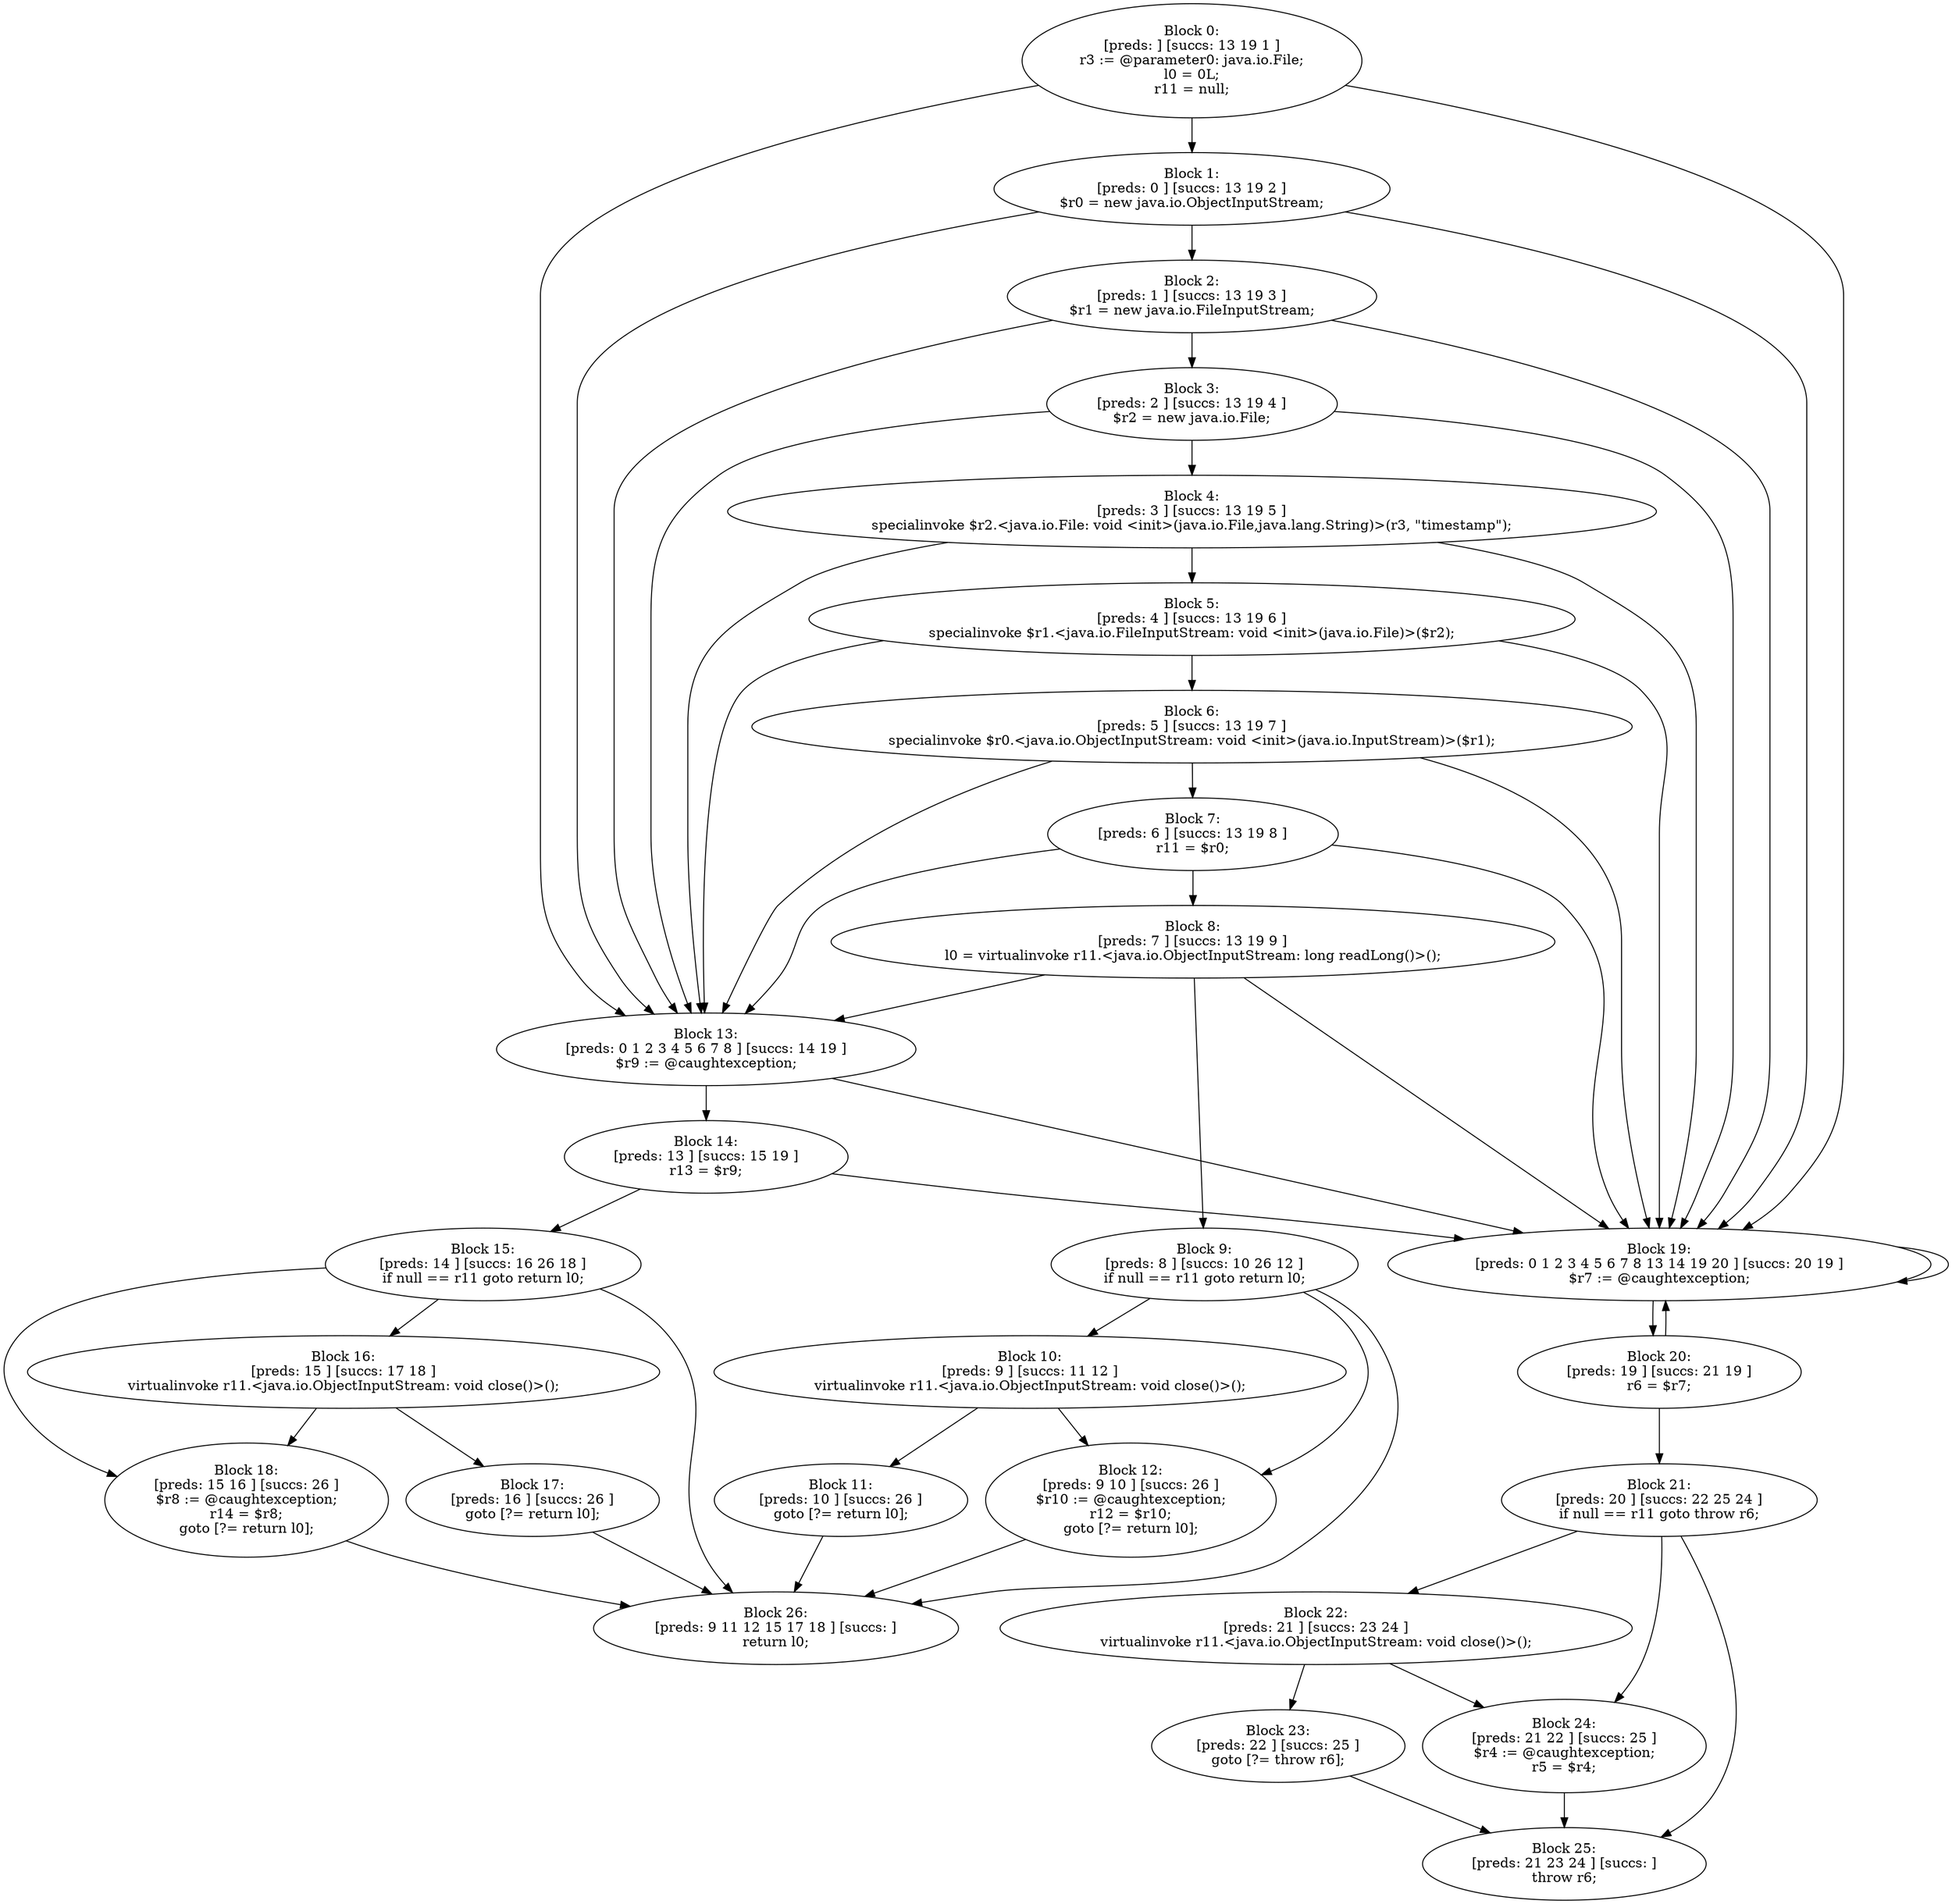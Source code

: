 digraph "unitGraph" {
    "Block 0:
[preds: ] [succs: 13 19 1 ]
r3 := @parameter0: java.io.File;
l0 = 0L;
r11 = null;
"
    "Block 1:
[preds: 0 ] [succs: 13 19 2 ]
$r0 = new java.io.ObjectInputStream;
"
    "Block 2:
[preds: 1 ] [succs: 13 19 3 ]
$r1 = new java.io.FileInputStream;
"
    "Block 3:
[preds: 2 ] [succs: 13 19 4 ]
$r2 = new java.io.File;
"
    "Block 4:
[preds: 3 ] [succs: 13 19 5 ]
specialinvoke $r2.<java.io.File: void <init>(java.io.File,java.lang.String)>(r3, \"timestamp\");
"
    "Block 5:
[preds: 4 ] [succs: 13 19 6 ]
specialinvoke $r1.<java.io.FileInputStream: void <init>(java.io.File)>($r2);
"
    "Block 6:
[preds: 5 ] [succs: 13 19 7 ]
specialinvoke $r0.<java.io.ObjectInputStream: void <init>(java.io.InputStream)>($r1);
"
    "Block 7:
[preds: 6 ] [succs: 13 19 8 ]
r11 = $r0;
"
    "Block 8:
[preds: 7 ] [succs: 13 19 9 ]
l0 = virtualinvoke r11.<java.io.ObjectInputStream: long readLong()>();
"
    "Block 9:
[preds: 8 ] [succs: 10 26 12 ]
if null == r11 goto return l0;
"
    "Block 10:
[preds: 9 ] [succs: 11 12 ]
virtualinvoke r11.<java.io.ObjectInputStream: void close()>();
"
    "Block 11:
[preds: 10 ] [succs: 26 ]
goto [?= return l0];
"
    "Block 12:
[preds: 9 10 ] [succs: 26 ]
$r10 := @caughtexception;
r12 = $r10;
goto [?= return l0];
"
    "Block 13:
[preds: 0 1 2 3 4 5 6 7 8 ] [succs: 14 19 ]
$r9 := @caughtexception;
"
    "Block 14:
[preds: 13 ] [succs: 15 19 ]
r13 = $r9;
"
    "Block 15:
[preds: 14 ] [succs: 16 26 18 ]
if null == r11 goto return l0;
"
    "Block 16:
[preds: 15 ] [succs: 17 18 ]
virtualinvoke r11.<java.io.ObjectInputStream: void close()>();
"
    "Block 17:
[preds: 16 ] [succs: 26 ]
goto [?= return l0];
"
    "Block 18:
[preds: 15 16 ] [succs: 26 ]
$r8 := @caughtexception;
r14 = $r8;
goto [?= return l0];
"
    "Block 19:
[preds: 0 1 2 3 4 5 6 7 8 13 14 19 20 ] [succs: 20 19 ]
$r7 := @caughtexception;
"
    "Block 20:
[preds: 19 ] [succs: 21 19 ]
r6 = $r7;
"
    "Block 21:
[preds: 20 ] [succs: 22 25 24 ]
if null == r11 goto throw r6;
"
    "Block 22:
[preds: 21 ] [succs: 23 24 ]
virtualinvoke r11.<java.io.ObjectInputStream: void close()>();
"
    "Block 23:
[preds: 22 ] [succs: 25 ]
goto [?= throw r6];
"
    "Block 24:
[preds: 21 22 ] [succs: 25 ]
$r4 := @caughtexception;
r5 = $r4;
"
    "Block 25:
[preds: 21 23 24 ] [succs: ]
throw r6;
"
    "Block 26:
[preds: 9 11 12 15 17 18 ] [succs: ]
return l0;
"
    "Block 0:
[preds: ] [succs: 13 19 1 ]
r3 := @parameter0: java.io.File;
l0 = 0L;
r11 = null;
"->"Block 13:
[preds: 0 1 2 3 4 5 6 7 8 ] [succs: 14 19 ]
$r9 := @caughtexception;
";
    "Block 0:
[preds: ] [succs: 13 19 1 ]
r3 := @parameter0: java.io.File;
l0 = 0L;
r11 = null;
"->"Block 19:
[preds: 0 1 2 3 4 5 6 7 8 13 14 19 20 ] [succs: 20 19 ]
$r7 := @caughtexception;
";
    "Block 0:
[preds: ] [succs: 13 19 1 ]
r3 := @parameter0: java.io.File;
l0 = 0L;
r11 = null;
"->"Block 1:
[preds: 0 ] [succs: 13 19 2 ]
$r0 = new java.io.ObjectInputStream;
";
    "Block 1:
[preds: 0 ] [succs: 13 19 2 ]
$r0 = new java.io.ObjectInputStream;
"->"Block 13:
[preds: 0 1 2 3 4 5 6 7 8 ] [succs: 14 19 ]
$r9 := @caughtexception;
";
    "Block 1:
[preds: 0 ] [succs: 13 19 2 ]
$r0 = new java.io.ObjectInputStream;
"->"Block 19:
[preds: 0 1 2 3 4 5 6 7 8 13 14 19 20 ] [succs: 20 19 ]
$r7 := @caughtexception;
";
    "Block 1:
[preds: 0 ] [succs: 13 19 2 ]
$r0 = new java.io.ObjectInputStream;
"->"Block 2:
[preds: 1 ] [succs: 13 19 3 ]
$r1 = new java.io.FileInputStream;
";
    "Block 2:
[preds: 1 ] [succs: 13 19 3 ]
$r1 = new java.io.FileInputStream;
"->"Block 13:
[preds: 0 1 2 3 4 5 6 7 8 ] [succs: 14 19 ]
$r9 := @caughtexception;
";
    "Block 2:
[preds: 1 ] [succs: 13 19 3 ]
$r1 = new java.io.FileInputStream;
"->"Block 19:
[preds: 0 1 2 3 4 5 6 7 8 13 14 19 20 ] [succs: 20 19 ]
$r7 := @caughtexception;
";
    "Block 2:
[preds: 1 ] [succs: 13 19 3 ]
$r1 = new java.io.FileInputStream;
"->"Block 3:
[preds: 2 ] [succs: 13 19 4 ]
$r2 = new java.io.File;
";
    "Block 3:
[preds: 2 ] [succs: 13 19 4 ]
$r2 = new java.io.File;
"->"Block 13:
[preds: 0 1 2 3 4 5 6 7 8 ] [succs: 14 19 ]
$r9 := @caughtexception;
";
    "Block 3:
[preds: 2 ] [succs: 13 19 4 ]
$r2 = new java.io.File;
"->"Block 19:
[preds: 0 1 2 3 4 5 6 7 8 13 14 19 20 ] [succs: 20 19 ]
$r7 := @caughtexception;
";
    "Block 3:
[preds: 2 ] [succs: 13 19 4 ]
$r2 = new java.io.File;
"->"Block 4:
[preds: 3 ] [succs: 13 19 5 ]
specialinvoke $r2.<java.io.File: void <init>(java.io.File,java.lang.String)>(r3, \"timestamp\");
";
    "Block 4:
[preds: 3 ] [succs: 13 19 5 ]
specialinvoke $r2.<java.io.File: void <init>(java.io.File,java.lang.String)>(r3, \"timestamp\");
"->"Block 13:
[preds: 0 1 2 3 4 5 6 7 8 ] [succs: 14 19 ]
$r9 := @caughtexception;
";
    "Block 4:
[preds: 3 ] [succs: 13 19 5 ]
specialinvoke $r2.<java.io.File: void <init>(java.io.File,java.lang.String)>(r3, \"timestamp\");
"->"Block 19:
[preds: 0 1 2 3 4 5 6 7 8 13 14 19 20 ] [succs: 20 19 ]
$r7 := @caughtexception;
";
    "Block 4:
[preds: 3 ] [succs: 13 19 5 ]
specialinvoke $r2.<java.io.File: void <init>(java.io.File,java.lang.String)>(r3, \"timestamp\");
"->"Block 5:
[preds: 4 ] [succs: 13 19 6 ]
specialinvoke $r1.<java.io.FileInputStream: void <init>(java.io.File)>($r2);
";
    "Block 5:
[preds: 4 ] [succs: 13 19 6 ]
specialinvoke $r1.<java.io.FileInputStream: void <init>(java.io.File)>($r2);
"->"Block 13:
[preds: 0 1 2 3 4 5 6 7 8 ] [succs: 14 19 ]
$r9 := @caughtexception;
";
    "Block 5:
[preds: 4 ] [succs: 13 19 6 ]
specialinvoke $r1.<java.io.FileInputStream: void <init>(java.io.File)>($r2);
"->"Block 19:
[preds: 0 1 2 3 4 5 6 7 8 13 14 19 20 ] [succs: 20 19 ]
$r7 := @caughtexception;
";
    "Block 5:
[preds: 4 ] [succs: 13 19 6 ]
specialinvoke $r1.<java.io.FileInputStream: void <init>(java.io.File)>($r2);
"->"Block 6:
[preds: 5 ] [succs: 13 19 7 ]
specialinvoke $r0.<java.io.ObjectInputStream: void <init>(java.io.InputStream)>($r1);
";
    "Block 6:
[preds: 5 ] [succs: 13 19 7 ]
specialinvoke $r0.<java.io.ObjectInputStream: void <init>(java.io.InputStream)>($r1);
"->"Block 13:
[preds: 0 1 2 3 4 5 6 7 8 ] [succs: 14 19 ]
$r9 := @caughtexception;
";
    "Block 6:
[preds: 5 ] [succs: 13 19 7 ]
specialinvoke $r0.<java.io.ObjectInputStream: void <init>(java.io.InputStream)>($r1);
"->"Block 19:
[preds: 0 1 2 3 4 5 6 7 8 13 14 19 20 ] [succs: 20 19 ]
$r7 := @caughtexception;
";
    "Block 6:
[preds: 5 ] [succs: 13 19 7 ]
specialinvoke $r0.<java.io.ObjectInputStream: void <init>(java.io.InputStream)>($r1);
"->"Block 7:
[preds: 6 ] [succs: 13 19 8 ]
r11 = $r0;
";
    "Block 7:
[preds: 6 ] [succs: 13 19 8 ]
r11 = $r0;
"->"Block 13:
[preds: 0 1 2 3 4 5 6 7 8 ] [succs: 14 19 ]
$r9 := @caughtexception;
";
    "Block 7:
[preds: 6 ] [succs: 13 19 8 ]
r11 = $r0;
"->"Block 19:
[preds: 0 1 2 3 4 5 6 7 8 13 14 19 20 ] [succs: 20 19 ]
$r7 := @caughtexception;
";
    "Block 7:
[preds: 6 ] [succs: 13 19 8 ]
r11 = $r0;
"->"Block 8:
[preds: 7 ] [succs: 13 19 9 ]
l0 = virtualinvoke r11.<java.io.ObjectInputStream: long readLong()>();
";
    "Block 8:
[preds: 7 ] [succs: 13 19 9 ]
l0 = virtualinvoke r11.<java.io.ObjectInputStream: long readLong()>();
"->"Block 13:
[preds: 0 1 2 3 4 5 6 7 8 ] [succs: 14 19 ]
$r9 := @caughtexception;
";
    "Block 8:
[preds: 7 ] [succs: 13 19 9 ]
l0 = virtualinvoke r11.<java.io.ObjectInputStream: long readLong()>();
"->"Block 19:
[preds: 0 1 2 3 4 5 6 7 8 13 14 19 20 ] [succs: 20 19 ]
$r7 := @caughtexception;
";
    "Block 8:
[preds: 7 ] [succs: 13 19 9 ]
l0 = virtualinvoke r11.<java.io.ObjectInputStream: long readLong()>();
"->"Block 9:
[preds: 8 ] [succs: 10 26 12 ]
if null == r11 goto return l0;
";
    "Block 9:
[preds: 8 ] [succs: 10 26 12 ]
if null == r11 goto return l0;
"->"Block 10:
[preds: 9 ] [succs: 11 12 ]
virtualinvoke r11.<java.io.ObjectInputStream: void close()>();
";
    "Block 9:
[preds: 8 ] [succs: 10 26 12 ]
if null == r11 goto return l0;
"->"Block 26:
[preds: 9 11 12 15 17 18 ] [succs: ]
return l0;
";
    "Block 9:
[preds: 8 ] [succs: 10 26 12 ]
if null == r11 goto return l0;
"->"Block 12:
[preds: 9 10 ] [succs: 26 ]
$r10 := @caughtexception;
r12 = $r10;
goto [?= return l0];
";
    "Block 10:
[preds: 9 ] [succs: 11 12 ]
virtualinvoke r11.<java.io.ObjectInputStream: void close()>();
"->"Block 11:
[preds: 10 ] [succs: 26 ]
goto [?= return l0];
";
    "Block 10:
[preds: 9 ] [succs: 11 12 ]
virtualinvoke r11.<java.io.ObjectInputStream: void close()>();
"->"Block 12:
[preds: 9 10 ] [succs: 26 ]
$r10 := @caughtexception;
r12 = $r10;
goto [?= return l0];
";
    "Block 11:
[preds: 10 ] [succs: 26 ]
goto [?= return l0];
"->"Block 26:
[preds: 9 11 12 15 17 18 ] [succs: ]
return l0;
";
    "Block 12:
[preds: 9 10 ] [succs: 26 ]
$r10 := @caughtexception;
r12 = $r10;
goto [?= return l0];
"->"Block 26:
[preds: 9 11 12 15 17 18 ] [succs: ]
return l0;
";
    "Block 13:
[preds: 0 1 2 3 4 5 6 7 8 ] [succs: 14 19 ]
$r9 := @caughtexception;
"->"Block 14:
[preds: 13 ] [succs: 15 19 ]
r13 = $r9;
";
    "Block 13:
[preds: 0 1 2 3 4 5 6 7 8 ] [succs: 14 19 ]
$r9 := @caughtexception;
"->"Block 19:
[preds: 0 1 2 3 4 5 6 7 8 13 14 19 20 ] [succs: 20 19 ]
$r7 := @caughtexception;
";
    "Block 14:
[preds: 13 ] [succs: 15 19 ]
r13 = $r9;
"->"Block 15:
[preds: 14 ] [succs: 16 26 18 ]
if null == r11 goto return l0;
";
    "Block 14:
[preds: 13 ] [succs: 15 19 ]
r13 = $r9;
"->"Block 19:
[preds: 0 1 2 3 4 5 6 7 8 13 14 19 20 ] [succs: 20 19 ]
$r7 := @caughtexception;
";
    "Block 15:
[preds: 14 ] [succs: 16 26 18 ]
if null == r11 goto return l0;
"->"Block 16:
[preds: 15 ] [succs: 17 18 ]
virtualinvoke r11.<java.io.ObjectInputStream: void close()>();
";
    "Block 15:
[preds: 14 ] [succs: 16 26 18 ]
if null == r11 goto return l0;
"->"Block 26:
[preds: 9 11 12 15 17 18 ] [succs: ]
return l0;
";
    "Block 15:
[preds: 14 ] [succs: 16 26 18 ]
if null == r11 goto return l0;
"->"Block 18:
[preds: 15 16 ] [succs: 26 ]
$r8 := @caughtexception;
r14 = $r8;
goto [?= return l0];
";
    "Block 16:
[preds: 15 ] [succs: 17 18 ]
virtualinvoke r11.<java.io.ObjectInputStream: void close()>();
"->"Block 17:
[preds: 16 ] [succs: 26 ]
goto [?= return l0];
";
    "Block 16:
[preds: 15 ] [succs: 17 18 ]
virtualinvoke r11.<java.io.ObjectInputStream: void close()>();
"->"Block 18:
[preds: 15 16 ] [succs: 26 ]
$r8 := @caughtexception;
r14 = $r8;
goto [?= return l0];
";
    "Block 17:
[preds: 16 ] [succs: 26 ]
goto [?= return l0];
"->"Block 26:
[preds: 9 11 12 15 17 18 ] [succs: ]
return l0;
";
    "Block 18:
[preds: 15 16 ] [succs: 26 ]
$r8 := @caughtexception;
r14 = $r8;
goto [?= return l0];
"->"Block 26:
[preds: 9 11 12 15 17 18 ] [succs: ]
return l0;
";
    "Block 19:
[preds: 0 1 2 3 4 5 6 7 8 13 14 19 20 ] [succs: 20 19 ]
$r7 := @caughtexception;
"->"Block 20:
[preds: 19 ] [succs: 21 19 ]
r6 = $r7;
";
    "Block 19:
[preds: 0 1 2 3 4 5 6 7 8 13 14 19 20 ] [succs: 20 19 ]
$r7 := @caughtexception;
"->"Block 19:
[preds: 0 1 2 3 4 5 6 7 8 13 14 19 20 ] [succs: 20 19 ]
$r7 := @caughtexception;
";
    "Block 20:
[preds: 19 ] [succs: 21 19 ]
r6 = $r7;
"->"Block 21:
[preds: 20 ] [succs: 22 25 24 ]
if null == r11 goto throw r6;
";
    "Block 20:
[preds: 19 ] [succs: 21 19 ]
r6 = $r7;
"->"Block 19:
[preds: 0 1 2 3 4 5 6 7 8 13 14 19 20 ] [succs: 20 19 ]
$r7 := @caughtexception;
";
    "Block 21:
[preds: 20 ] [succs: 22 25 24 ]
if null == r11 goto throw r6;
"->"Block 22:
[preds: 21 ] [succs: 23 24 ]
virtualinvoke r11.<java.io.ObjectInputStream: void close()>();
";
    "Block 21:
[preds: 20 ] [succs: 22 25 24 ]
if null == r11 goto throw r6;
"->"Block 25:
[preds: 21 23 24 ] [succs: ]
throw r6;
";
    "Block 21:
[preds: 20 ] [succs: 22 25 24 ]
if null == r11 goto throw r6;
"->"Block 24:
[preds: 21 22 ] [succs: 25 ]
$r4 := @caughtexception;
r5 = $r4;
";
    "Block 22:
[preds: 21 ] [succs: 23 24 ]
virtualinvoke r11.<java.io.ObjectInputStream: void close()>();
"->"Block 23:
[preds: 22 ] [succs: 25 ]
goto [?= throw r6];
";
    "Block 22:
[preds: 21 ] [succs: 23 24 ]
virtualinvoke r11.<java.io.ObjectInputStream: void close()>();
"->"Block 24:
[preds: 21 22 ] [succs: 25 ]
$r4 := @caughtexception;
r5 = $r4;
";
    "Block 23:
[preds: 22 ] [succs: 25 ]
goto [?= throw r6];
"->"Block 25:
[preds: 21 23 24 ] [succs: ]
throw r6;
";
    "Block 24:
[preds: 21 22 ] [succs: 25 ]
$r4 := @caughtexception;
r5 = $r4;
"->"Block 25:
[preds: 21 23 24 ] [succs: ]
throw r6;
";
}
